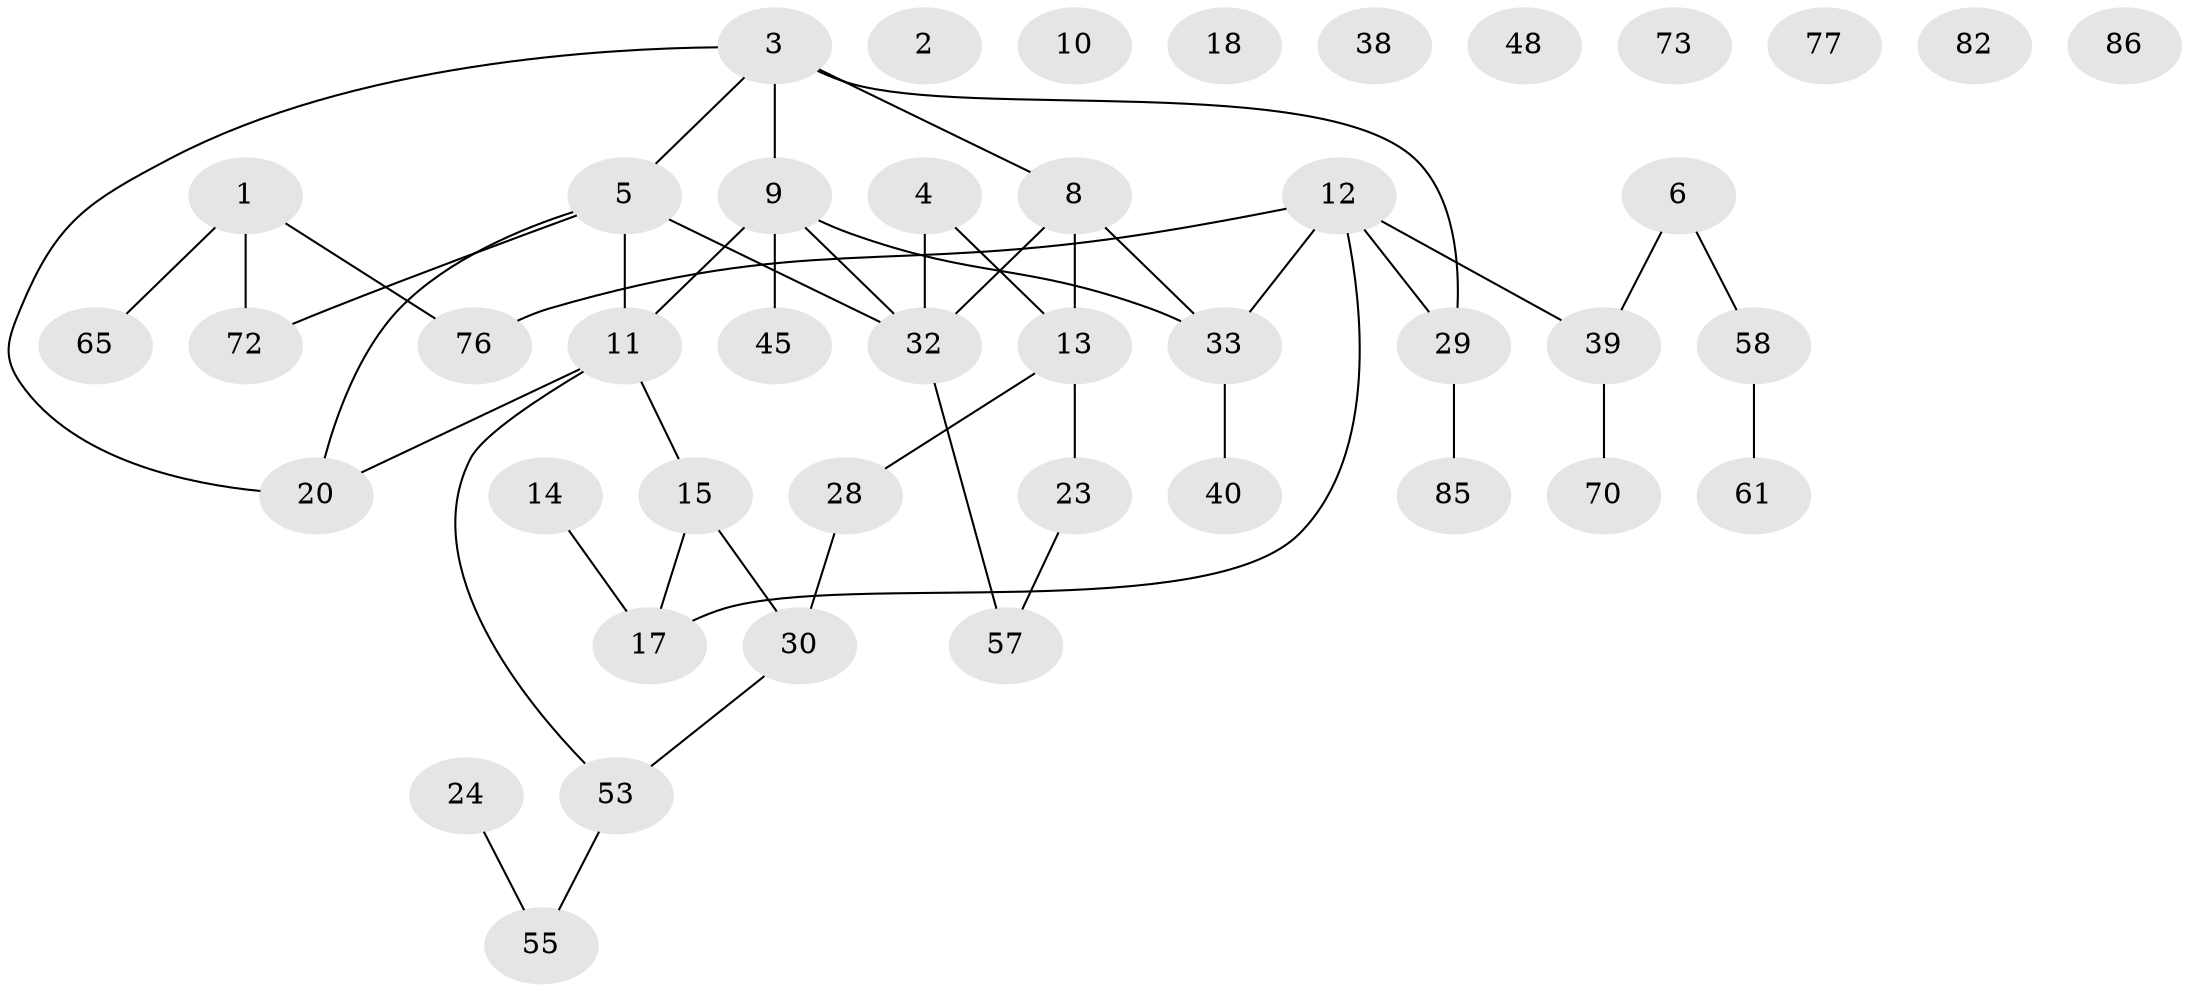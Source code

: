 // original degree distribution, {1: 0.2558139534883721, 0: 0.10465116279069768, 3: 0.23255813953488372, 2: 0.23255813953488372, 4: 0.12790697674418605, 5: 0.046511627906976744}
// Generated by graph-tools (version 1.1) at 2025/12/03/09/25 04:12:53]
// undirected, 43 vertices, 46 edges
graph export_dot {
graph [start="1"]
  node [color=gray90,style=filled];
  1 [super="+68"];
  2;
  3 [super="+7"];
  4 [super="+36"];
  5 [super="+69"];
  6 [super="+49"];
  8 [super="+34+56+16"];
  9 [super="+80+71"];
  10;
  11 [super="+52"];
  12 [super="+21"];
  13 [super="+44+66"];
  14;
  15 [super="+22"];
  17 [super="+19"];
  18;
  20 [super="+26"];
  23;
  24 [super="+27"];
  28 [super="+75+46"];
  29 [super="+31"];
  30 [super="+42+47"];
  32 [super="+43"];
  33 [super="+35+37+62"];
  38;
  39 [super="+51"];
  40;
  45;
  48;
  53 [super="+83"];
  55;
  57;
  58 [super="+74"];
  61;
  65;
  70;
  72;
  73;
  76;
  77;
  82;
  85;
  86;
  1 -- 65;
  1 -- 72;
  1 -- 76;
  3 -- 9 [weight=2];
  3 -- 20;
  3 -- 5;
  3 -- 8;
  3 -- 29;
  4 -- 32;
  4 -- 13;
  5 -- 72;
  5 -- 20;
  5 -- 11;
  5 -- 32;
  6 -- 58;
  6 -- 39;
  8 -- 33;
  8 -- 32;
  8 -- 13;
  9 -- 45;
  9 -- 33;
  9 -- 11 [weight=2];
  9 -- 32;
  11 -- 53;
  11 -- 15;
  11 -- 20;
  12 -- 76 [weight=2];
  12 -- 33;
  12 -- 29 [weight=2];
  12 -- 17;
  12 -- 39;
  13 -- 28;
  13 -- 23;
  14 -- 17;
  15 -- 17;
  15 -- 30;
  23 -- 57;
  24 -- 55;
  28 -- 30;
  29 -- 85;
  30 -- 53;
  32 -- 57;
  33 -- 40;
  39 -- 70;
  53 -- 55;
  58 -- 61;
}
